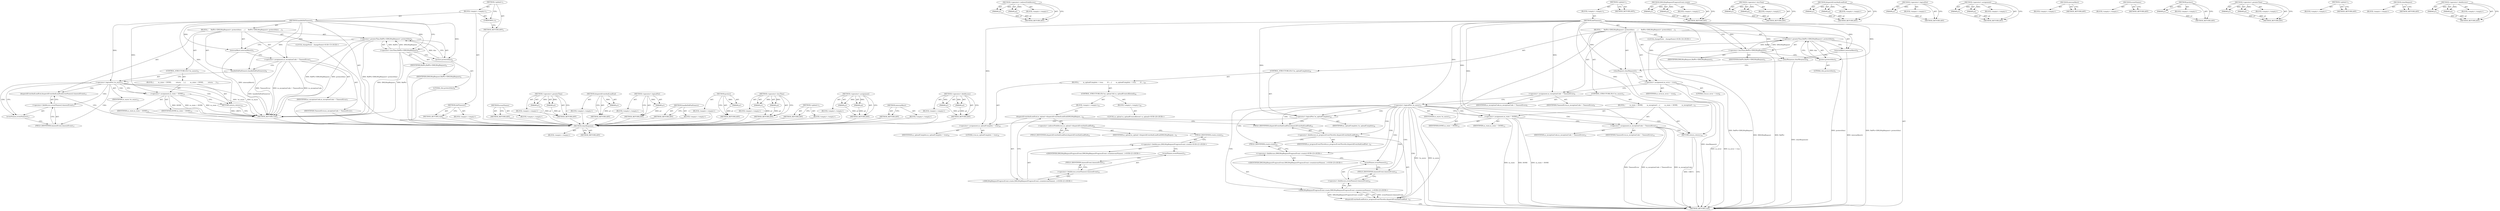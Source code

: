 digraph "&lt;operator&gt;.assignment" {
vulnerable_108 [label=<(METHOD,clearResponse)>];
vulnerable_109 [label=<(BLOCK,&lt;empty&gt;,&lt;empty&gt;)>];
vulnerable_110 [label=<(METHOD_RETURN,ANY)>];
vulnerable_128 [label=<(METHOD,&lt;operator&gt;.indirectFieldAccess)>];
vulnerable_129 [label=<(PARAM,p1)>];
vulnerable_130 [label=<(PARAM,p2)>];
vulnerable_131 [label=<(BLOCK,&lt;empty&gt;,&lt;empty&gt;)>];
vulnerable_132 [label=<(METHOD_RETURN,ANY)>];
vulnerable_6 [label=<(METHOD,&lt;global&gt;)<SUB>1</SUB>>];
vulnerable_7 [label=<(BLOCK,&lt;empty&gt;,&lt;empty&gt;)<SUB>1</SUB>>];
vulnerable_8 [label=<(METHOD,didTimeout)<SUB>1</SUB>>];
vulnerable_9 [label=<(BLOCK,{
     RefPtr&lt;XMLHttpRequest&gt; protect(this);
  ...,{
     RefPtr&lt;XMLHttpRequest&gt; protect(this);
  ...)<SUB>2</SUB>>];
vulnerable_10 [label=<(&lt;operator&gt;.greaterThan,RefPtr&lt;XMLHttpRequest&gt; protect(this))<SUB>3</SUB>>];
vulnerable_11 [label=<(&lt;operator&gt;.lessThan,RefPtr&lt;XMLHttpRequest)<SUB>3</SUB>>];
vulnerable_12 [label=<(IDENTIFIER,RefPtr,RefPtr&lt;XMLHttpRequest)<SUB>3</SUB>>];
vulnerable_13 [label=<(IDENTIFIER,XMLHttpRequest,RefPtr&lt;XMLHttpRequest)<SUB>3</SUB>>];
vulnerable_14 [label=<(protect,protect(this))<SUB>3</SUB>>];
vulnerable_15 [label=<(LITERAL,this,protect(this))<SUB>3</SUB>>];
vulnerable_16 [label=<(internalAbort,internalAbort())<SUB>4</SUB>>];
vulnerable_17 [label=<(clearResponse,clearResponse())<SUB>6</SUB>>];
vulnerable_18 [label=<(clearRequest,clearRequest())<SUB>7</SUB>>];
vulnerable_19 [label=<(&lt;operator&gt;.assignment,m_error = true)<SUB>8</SUB>>];
vulnerable_20 [label=<(IDENTIFIER,m_error,m_error = true)<SUB>8</SUB>>];
vulnerable_21 [label=<(LITERAL,true,m_error = true)<SUB>8</SUB>>];
vulnerable_22 [label=<(&lt;operator&gt;.assignment,m_exceptionCode = TimeoutError)<SUB>9</SUB>>];
vulnerable_23 [label=<(IDENTIFIER,m_exceptionCode,m_exceptionCode = TimeoutError)<SUB>9</SUB>>];
vulnerable_24 [label=<(IDENTIFIER,TimeoutError,m_exceptionCode = TimeoutError)<SUB>9</SUB>>];
vulnerable_25 [label=<(CONTROL_STRUCTURE,IF,if (!m_async))<SUB>11</SUB>>];
vulnerable_26 [label=<(&lt;operator&gt;.logicalNot,!m_async)<SUB>11</SUB>>];
vulnerable_27 [label=<(IDENTIFIER,m_async,!m_async)<SUB>11</SUB>>];
vulnerable_28 [label=<(BLOCK,{
         m_state = DONE;
        m_exceptionC...,{
         m_state = DONE;
        m_exceptionC...)<SUB>11</SUB>>];
vulnerable_29 [label=<(&lt;operator&gt;.assignment,m_state = DONE)<SUB>12</SUB>>];
vulnerable_30 [label=<(IDENTIFIER,m_state,m_state = DONE)<SUB>12</SUB>>];
vulnerable_31 [label=<(IDENTIFIER,DONE,m_state = DONE)<SUB>12</SUB>>];
vulnerable_32 [label=<(&lt;operator&gt;.assignment,m_exceptionCode = TimeoutError)<SUB>13</SUB>>];
vulnerable_33 [label=<(IDENTIFIER,m_exceptionCode,m_exceptionCode = TimeoutError)<SUB>13</SUB>>];
vulnerable_34 [label=<(IDENTIFIER,TimeoutError,m_exceptionCode = TimeoutError)<SUB>13</SUB>>];
vulnerable_35 [label=<(RETURN,return;,return;)<SUB>14</SUB>>];
vulnerable_36 [label="<(LOCAL,changeState : changeState)<SUB>16</SUB>>"];
vulnerable_37 [label=<(CONTROL_STRUCTURE,IF,if (!m_uploadComplete))<SUB>18</SUB>>];
vulnerable_38 [label=<(&lt;operator&gt;.logicalNot,!m_uploadComplete)<SUB>18</SUB>>];
vulnerable_39 [label=<(IDENTIFIER,m_uploadComplete,!m_uploadComplete)<SUB>18</SUB>>];
vulnerable_40 [label=<(BLOCK,{
        m_uploadComplete = true;
        if (...,{
        m_uploadComplete = true;
        if (...)<SUB>18</SUB>>];
vulnerable_41 [label=<(&lt;operator&gt;.assignment,m_uploadComplete = true)<SUB>19</SUB>>];
vulnerable_42 [label=<(IDENTIFIER,m_uploadComplete,m_uploadComplete = true)<SUB>19</SUB>>];
vulnerable_43 [label=<(LITERAL,true,m_uploadComplete = true)<SUB>19</SUB>>];
vulnerable_44 [label=<(CONTROL_STRUCTURE,IF,if (m_upload &amp;&amp; m_uploadEventsAllowed))<SUB>20</SUB>>];
vulnerable_45 [label=<(BLOCK,&lt;empty&gt;,&lt;empty&gt;)<SUB>20</SUB>>];
vulnerable_46 [label="<(LOCAL,m_upload m_uploadEventsAllowed: m_upload)<SUB>20</SUB>>"];
vulnerable_47 [label=<(BLOCK,&lt;empty&gt;,&lt;empty&gt;)<SUB>21</SUB>>];
vulnerable_48 [label=<(dispatchEventAndLoadEnd,m_upload-&gt;dispatchEventAndLoadEnd(XMLHttpReques...)<SUB>21</SUB>>];
vulnerable_49 [label=<(&lt;operator&gt;.indirectFieldAccess,m_upload-&gt;dispatchEventAndLoadEnd)<SUB>21</SUB>>];
vulnerable_50 [label=<(IDENTIFIER,m_upload,m_upload-&gt;dispatchEventAndLoadEnd(XMLHttpReques...)<SUB>21</SUB>>];
vulnerable_51 [label=<(FIELD_IDENTIFIER,dispatchEventAndLoadEnd,dispatchEventAndLoadEnd)<SUB>21</SUB>>];
vulnerable_52 [label="<(XMLHttpRequestProgressEvent.create,XMLHttpRequestProgressEvent::create(eventNames(...)<SUB>21</SUB>>"];
vulnerable_53 [label="<(&lt;operator&gt;.fieldAccess,XMLHttpRequestProgressEvent::create)<SUB>21</SUB>>"];
vulnerable_54 [label="<(IDENTIFIER,XMLHttpRequestProgressEvent,XMLHttpRequestProgressEvent::create(eventNames(...)<SUB>21</SUB>>"];
vulnerable_55 [label=<(FIELD_IDENTIFIER,create,create)<SUB>21</SUB>>];
vulnerable_56 [label=<(&lt;operator&gt;.fieldAccess,eventNames().timeoutEvent)<SUB>21</SUB>>];
vulnerable_57 [label=<(eventNames,eventNames())<SUB>21</SUB>>];
vulnerable_58 [label=<(FIELD_IDENTIFIER,timeoutEvent,timeoutEvent)<SUB>21</SUB>>];
vulnerable_59 [label=<(dispatchEventAndLoadEnd,m_progressEventThrottle.dispatchEventAndLoadEnd...)<SUB>23</SUB>>];
vulnerable_60 [label=<(&lt;operator&gt;.fieldAccess,m_progressEventThrottle.dispatchEventAndLoadEnd)<SUB>23</SUB>>];
vulnerable_61 [label=<(IDENTIFIER,m_progressEventThrottle,m_progressEventThrottle.dispatchEventAndLoadEnd...)<SUB>23</SUB>>];
vulnerable_62 [label=<(FIELD_IDENTIFIER,dispatchEventAndLoadEnd,dispatchEventAndLoadEnd)<SUB>23</SUB>>];
vulnerable_63 [label="<(XMLHttpRequestProgressEvent.create,XMLHttpRequestProgressEvent::create(eventNames(...)<SUB>23</SUB>>"];
vulnerable_64 [label="<(&lt;operator&gt;.fieldAccess,XMLHttpRequestProgressEvent::create)<SUB>23</SUB>>"];
vulnerable_65 [label="<(IDENTIFIER,XMLHttpRequestProgressEvent,XMLHttpRequestProgressEvent::create(eventNames(...)<SUB>23</SUB>>"];
vulnerable_66 [label=<(FIELD_IDENTIFIER,create,create)<SUB>23</SUB>>];
vulnerable_67 [label=<(&lt;operator&gt;.fieldAccess,eventNames().timeoutEvent)<SUB>23</SUB>>];
vulnerable_68 [label=<(eventNames,eventNames())<SUB>23</SUB>>];
vulnerable_69 [label=<(FIELD_IDENTIFIER,timeoutEvent,timeoutEvent)<SUB>23</SUB>>];
vulnerable_70 [label=<(METHOD_RETURN,void)<SUB>1</SUB>>];
vulnerable_72 [label=<(METHOD_RETURN,ANY)<SUB>1</SUB>>];
vulnerable_133 [label=<(METHOD,XMLHttpRequestProgressEvent.create)>];
vulnerable_134 [label=<(PARAM,p1)>];
vulnerable_135 [label=<(PARAM,p2)>];
vulnerable_136 [label=<(BLOCK,&lt;empty&gt;,&lt;empty&gt;)>];
vulnerable_137 [label=<(METHOD_RETURN,ANY)>];
vulnerable_96 [label=<(METHOD,&lt;operator&gt;.lessThan)>];
vulnerable_97 [label=<(PARAM,p1)>];
vulnerable_98 [label=<(PARAM,p2)>];
vulnerable_99 [label=<(BLOCK,&lt;empty&gt;,&lt;empty&gt;)>];
vulnerable_100 [label=<(METHOD_RETURN,ANY)>];
vulnerable_123 [label=<(METHOD,dispatchEventAndLoadEnd)>];
vulnerable_124 [label=<(PARAM,p1)>];
vulnerable_125 [label=<(PARAM,p2)>];
vulnerable_126 [label=<(BLOCK,&lt;empty&gt;,&lt;empty&gt;)>];
vulnerable_127 [label=<(METHOD_RETURN,ANY)>];
vulnerable_119 [label=<(METHOD,&lt;operator&gt;.logicalNot)>];
vulnerable_120 [label=<(PARAM,p1)>];
vulnerable_121 [label=<(BLOCK,&lt;empty&gt;,&lt;empty&gt;)>];
vulnerable_122 [label=<(METHOD_RETURN,ANY)>];
vulnerable_114 [label=<(METHOD,&lt;operator&gt;.assignment)>];
vulnerable_115 [label=<(PARAM,p1)>];
vulnerable_116 [label=<(PARAM,p2)>];
vulnerable_117 [label=<(BLOCK,&lt;empty&gt;,&lt;empty&gt;)>];
vulnerable_118 [label=<(METHOD_RETURN,ANY)>];
vulnerable_105 [label=<(METHOD,internalAbort)>];
vulnerable_106 [label=<(BLOCK,&lt;empty&gt;,&lt;empty&gt;)>];
vulnerable_107 [label=<(METHOD_RETURN,ANY)>];
vulnerable_143 [label=<(METHOD,eventNames)>];
vulnerable_144 [label=<(BLOCK,&lt;empty&gt;,&lt;empty&gt;)>];
vulnerable_145 [label=<(METHOD_RETURN,ANY)>];
vulnerable_101 [label=<(METHOD,protect)>];
vulnerable_102 [label=<(PARAM,p1)>];
vulnerable_103 [label=<(BLOCK,&lt;empty&gt;,&lt;empty&gt;)>];
vulnerable_104 [label=<(METHOD_RETURN,ANY)>];
vulnerable_91 [label=<(METHOD,&lt;operator&gt;.greaterThan)>];
vulnerable_92 [label=<(PARAM,p1)>];
vulnerable_93 [label=<(PARAM,p2)>];
vulnerable_94 [label=<(BLOCK,&lt;empty&gt;,&lt;empty&gt;)>];
vulnerable_95 [label=<(METHOD_RETURN,ANY)>];
vulnerable_85 [label=<(METHOD,&lt;global&gt;)<SUB>1</SUB>>];
vulnerable_86 [label=<(BLOCK,&lt;empty&gt;,&lt;empty&gt;)>];
vulnerable_87 [label=<(METHOD_RETURN,ANY)>];
vulnerable_111 [label=<(METHOD,clearRequest)>];
vulnerable_112 [label=<(BLOCK,&lt;empty&gt;,&lt;empty&gt;)>];
vulnerable_113 [label=<(METHOD_RETURN,ANY)>];
vulnerable_138 [label=<(METHOD,&lt;operator&gt;.fieldAccess)>];
vulnerable_139 [label=<(PARAM,p1)>];
vulnerable_140 [label=<(PARAM,p2)>];
vulnerable_141 [label=<(BLOCK,&lt;empty&gt;,&lt;empty&gt;)>];
vulnerable_142 [label=<(METHOD_RETURN,ANY)>];
fixed_70 [label=<(METHOD,internalAbort)>];
fixed_71 [label=<(BLOCK,&lt;empty&gt;,&lt;empty&gt;)>];
fixed_72 [label=<(METHOD_RETURN,ANY)>];
fixed_89 [label=<(METHOD,&lt;operator&gt;.fieldAccess)>];
fixed_90 [label=<(PARAM,p1)>];
fixed_91 [label=<(PARAM,p2)>];
fixed_92 [label=<(BLOCK,&lt;empty&gt;,&lt;empty&gt;)>];
fixed_93 [label=<(METHOD_RETURN,ANY)>];
fixed_6 [label=<(METHOD,&lt;global&gt;)<SUB>1</SUB>>];
fixed_7 [label=<(BLOCK,&lt;empty&gt;,&lt;empty&gt;)<SUB>1</SUB>>];
fixed_8 [label=<(METHOD,didTimeout)<SUB>1</SUB>>];
fixed_9 [label=<(BLOCK,&lt;empty&gt;,&lt;empty&gt;)>];
fixed_10 [label=<(METHOD_RETURN,void)<SUB>1</SUB>>];
fixed_12 [label=<(UNKNOWN,),))<SUB>1</SUB>>];
fixed_13 [label=<(METHOD,handleDidTimeout)<SUB>2</SUB>>];
fixed_14 [label=<(BLOCK,{
     RefPtr&lt;XMLHttpRequest&gt; protect(this);
  ...,{
     RefPtr&lt;XMLHttpRequest&gt; protect(this);
  ...)<SUB>3</SUB>>];
fixed_15 [label=<(&lt;operator&gt;.greaterThan,RefPtr&lt;XMLHttpRequest&gt; protect(this))<SUB>4</SUB>>];
fixed_16 [label=<(&lt;operator&gt;.lessThan,RefPtr&lt;XMLHttpRequest)<SUB>4</SUB>>];
fixed_17 [label=<(IDENTIFIER,RefPtr,RefPtr&lt;XMLHttpRequest)<SUB>4</SUB>>];
fixed_18 [label=<(IDENTIFIER,XMLHttpRequest,RefPtr&lt;XMLHttpRequest)<SUB>4</SUB>>];
fixed_19 [label=<(protect,protect(this))<SUB>4</SUB>>];
fixed_20 [label=<(LITERAL,this,protect(this))<SUB>4</SUB>>];
fixed_21 [label=<(internalAbort,internalAbort())<SUB>5</SUB>>];
fixed_22 [label=<(&lt;operator&gt;.assignment,m_exceptionCode = TimeoutError)<SUB>7</SUB>>];
fixed_23 [label=<(IDENTIFIER,m_exceptionCode,m_exceptionCode = TimeoutError)<SUB>7</SUB>>];
fixed_24 [label=<(IDENTIFIER,TimeoutError,m_exceptionCode = TimeoutError)<SUB>7</SUB>>];
fixed_25 [label=<(handleDidFailGeneric,handleDidFailGeneric())<SUB>9</SUB>>];
fixed_26 [label=<(CONTROL_STRUCTURE,IF,if (!m_async))<SUB>11</SUB>>];
fixed_27 [label=<(&lt;operator&gt;.logicalNot,!m_async)<SUB>11</SUB>>];
fixed_28 [label=<(IDENTIFIER,m_async,!m_async)<SUB>11</SUB>>];
fixed_29 [label=<(BLOCK,{
         m_state = DONE;
         return;
     },{
         m_state = DONE;
         return;
     })<SUB>11</SUB>>];
fixed_30 [label=<(&lt;operator&gt;.assignment,m_state = DONE)<SUB>12</SUB>>];
fixed_31 [label=<(IDENTIFIER,m_state,m_state = DONE)<SUB>12</SUB>>];
fixed_32 [label=<(IDENTIFIER,DONE,m_state = DONE)<SUB>12</SUB>>];
fixed_33 [label=<(RETURN,return;,return;)<SUB>13</SUB>>];
fixed_34 [label="<(LOCAL,changeState : changeState)<SUB>15</SUB>>"];
fixed_35 [label=<(dispatchEventAndLoadEnd,dispatchEventAndLoadEnd(eventNames().timeoutEvent))<SUB>17</SUB>>];
fixed_36 [label=<(&lt;operator&gt;.fieldAccess,eventNames().timeoutEvent)<SUB>17</SUB>>];
fixed_37 [label=<(eventNames,eventNames())<SUB>17</SUB>>];
fixed_38 [label=<(FIELD_IDENTIFIER,timeoutEvent,timeoutEvent)<SUB>17</SUB>>];
fixed_39 [label=<(METHOD_RETURN,void)<SUB>2</SUB>>];
fixed_41 [label=<(METHOD_RETURN,ANY)<SUB>1</SUB>>];
fixed_94 [label=<(METHOD,eventNames)>];
fixed_95 [label=<(BLOCK,&lt;empty&gt;,&lt;empty&gt;)>];
fixed_96 [label=<(METHOD_RETURN,ANY)>];
fixed_56 [label=<(METHOD,&lt;operator&gt;.greaterThan)>];
fixed_57 [label=<(PARAM,p1)>];
fixed_58 [label=<(PARAM,p2)>];
fixed_59 [label=<(BLOCK,&lt;empty&gt;,&lt;empty&gt;)>];
fixed_60 [label=<(METHOD_RETURN,ANY)>];
fixed_85 [label=<(METHOD,dispatchEventAndLoadEnd)>];
fixed_86 [label=<(PARAM,p1)>];
fixed_87 [label=<(BLOCK,&lt;empty&gt;,&lt;empty&gt;)>];
fixed_88 [label=<(METHOD_RETURN,ANY)>];
fixed_81 [label=<(METHOD,&lt;operator&gt;.logicalNot)>];
fixed_82 [label=<(PARAM,p1)>];
fixed_83 [label=<(BLOCK,&lt;empty&gt;,&lt;empty&gt;)>];
fixed_84 [label=<(METHOD_RETURN,ANY)>];
fixed_78 [label=<(METHOD,handleDidFailGeneric)>];
fixed_79 [label=<(BLOCK,&lt;empty&gt;,&lt;empty&gt;)>];
fixed_80 [label=<(METHOD_RETURN,ANY)>];
fixed_66 [label=<(METHOD,protect)>];
fixed_67 [label=<(PARAM,p1)>];
fixed_68 [label=<(BLOCK,&lt;empty&gt;,&lt;empty&gt;)>];
fixed_69 [label=<(METHOD_RETURN,ANY)>];
fixed_61 [label=<(METHOD,&lt;operator&gt;.lessThan)>];
fixed_62 [label=<(PARAM,p1)>];
fixed_63 [label=<(PARAM,p2)>];
fixed_64 [label=<(BLOCK,&lt;empty&gt;,&lt;empty&gt;)>];
fixed_65 [label=<(METHOD_RETURN,ANY)>];
fixed_50 [label=<(METHOD,&lt;global&gt;)<SUB>1</SUB>>];
fixed_51 [label=<(BLOCK,&lt;empty&gt;,&lt;empty&gt;)>];
fixed_52 [label=<(METHOD_RETURN,ANY)>];
fixed_73 [label=<(METHOD,&lt;operator&gt;.assignment)>];
fixed_74 [label=<(PARAM,p1)>];
fixed_75 [label=<(PARAM,p2)>];
fixed_76 [label=<(BLOCK,&lt;empty&gt;,&lt;empty&gt;)>];
fixed_77 [label=<(METHOD_RETURN,ANY)>];
vulnerable_108 -> vulnerable_109  [key=0, label="AST: "];
vulnerable_108 -> vulnerable_110  [key=0, label="AST: "];
vulnerable_108 -> vulnerable_110  [key=1, label="CFG: "];
vulnerable_128 -> vulnerable_129  [key=0, label="AST: "];
vulnerable_128 -> vulnerable_129  [key=1, label="DDG: "];
vulnerable_128 -> vulnerable_131  [key=0, label="AST: "];
vulnerable_128 -> vulnerable_130  [key=0, label="AST: "];
vulnerable_128 -> vulnerable_130  [key=1, label="DDG: "];
vulnerable_128 -> vulnerable_132  [key=0, label="AST: "];
vulnerable_128 -> vulnerable_132  [key=1, label="CFG: "];
vulnerable_129 -> vulnerable_132  [key=0, label="DDG: p1"];
vulnerable_130 -> vulnerable_132  [key=0, label="DDG: p2"];
vulnerable_6 -> vulnerable_7  [key=0, label="AST: "];
vulnerable_6 -> vulnerable_72  [key=0, label="AST: "];
vulnerable_6 -> vulnerable_72  [key=1, label="CFG: "];
vulnerable_7 -> vulnerable_8  [key=0, label="AST: "];
vulnerable_8 -> vulnerable_9  [key=0, label="AST: "];
vulnerable_8 -> vulnerable_70  [key=0, label="AST: "];
vulnerable_8 -> vulnerable_11  [key=0, label="CFG: "];
vulnerable_8 -> vulnerable_11  [key=1, label="DDG: "];
vulnerable_8 -> vulnerable_16  [key=0, label="DDG: "];
vulnerable_8 -> vulnerable_17  [key=0, label="DDG: "];
vulnerable_8 -> vulnerable_18  [key=0, label="DDG: "];
vulnerable_8 -> vulnerable_19  [key=0, label="DDG: "];
vulnerable_8 -> vulnerable_22  [key=0, label="DDG: "];
vulnerable_8 -> vulnerable_14  [key=0, label="DDG: "];
vulnerable_8 -> vulnerable_26  [key=0, label="DDG: "];
vulnerable_8 -> vulnerable_29  [key=0, label="DDG: "];
vulnerable_8 -> vulnerable_32  [key=0, label="DDG: "];
vulnerable_8 -> vulnerable_35  [key=0, label="DDG: "];
vulnerable_8 -> vulnerable_38  [key=0, label="DDG: "];
vulnerable_8 -> vulnerable_41  [key=0, label="DDG: "];
vulnerable_9 -> vulnerable_10  [key=0, label="AST: "];
vulnerable_9 -> vulnerable_16  [key=0, label="AST: "];
vulnerable_9 -> vulnerable_17  [key=0, label="AST: "];
vulnerable_9 -> vulnerable_18  [key=0, label="AST: "];
vulnerable_9 -> vulnerable_19  [key=0, label="AST: "];
vulnerable_9 -> vulnerable_22  [key=0, label="AST: "];
vulnerable_9 -> vulnerable_25  [key=0, label="AST: "];
vulnerable_9 -> vulnerable_36  [key=0, label="AST: "];
vulnerable_9 -> vulnerable_37  [key=0, label="AST: "];
vulnerable_9 -> vulnerable_59  [key=0, label="AST: "];
vulnerable_10 -> vulnerable_11  [key=0, label="AST: "];
vulnerable_10 -> vulnerable_14  [key=0, label="AST: "];
vulnerable_10 -> vulnerable_16  [key=0, label="CFG: "];
vulnerable_10 -> vulnerable_70  [key=0, label="DDG: RefPtr&lt;XMLHttpRequest"];
vulnerable_10 -> vulnerable_70  [key=1, label="DDG: protect(this)"];
vulnerable_10 -> vulnerable_70  [key=2, label="DDG: RefPtr&lt;XMLHttpRequest&gt; protect(this)"];
vulnerable_11 -> vulnerable_12  [key=0, label="AST: "];
vulnerable_11 -> vulnerable_13  [key=0, label="AST: "];
vulnerable_11 -> vulnerable_14  [key=0, label="CFG: "];
vulnerable_11 -> vulnerable_70  [key=0, label="DDG: RefPtr"];
vulnerable_11 -> vulnerable_70  [key=1, label="DDG: XMLHttpRequest"];
vulnerable_11 -> vulnerable_10  [key=0, label="DDG: RefPtr"];
vulnerable_11 -> vulnerable_10  [key=1, label="DDG: XMLHttpRequest"];
vulnerable_14 -> vulnerable_15  [key=0, label="AST: "];
vulnerable_14 -> vulnerable_10  [key=0, label="CFG: "];
vulnerable_14 -> vulnerable_10  [key=1, label="DDG: this"];
vulnerable_16 -> vulnerable_17  [key=0, label="CFG: "];
vulnerable_16 -> vulnerable_70  [key=0, label="DDG: internalAbort()"];
vulnerable_17 -> vulnerable_18  [key=0, label="CFG: "];
vulnerable_17 -> vulnerable_70  [key=0, label="DDG: clearResponse()"];
vulnerable_18 -> vulnerable_19  [key=0, label="CFG: "];
vulnerable_18 -> vulnerable_70  [key=0, label="DDG: clearRequest()"];
vulnerable_19 -> vulnerable_20  [key=0, label="AST: "];
vulnerable_19 -> vulnerable_21  [key=0, label="AST: "];
vulnerable_19 -> vulnerable_22  [key=0, label="CFG: "];
vulnerable_19 -> vulnerable_70  [key=0, label="DDG: m_error = true"];
vulnerable_19 -> vulnerable_70  [key=1, label="DDG: m_error"];
vulnerable_22 -> vulnerable_23  [key=0, label="AST: "];
vulnerable_22 -> vulnerable_24  [key=0, label="AST: "];
vulnerable_22 -> vulnerable_26  [key=0, label="CFG: "];
vulnerable_25 -> vulnerable_26  [key=0, label="AST: "];
vulnerable_25 -> vulnerable_28  [key=0, label="AST: "];
vulnerable_26 -> vulnerable_27  [key=0, label="AST: "];
vulnerable_26 -> vulnerable_29  [key=0, label="CFG: "];
vulnerable_26 -> vulnerable_29  [key=1, label="CDG: "];
vulnerable_26 -> vulnerable_38  [key=0, label="CFG: "];
vulnerable_26 -> vulnerable_38  [key=1, label="CDG: "];
vulnerable_26 -> vulnerable_70  [key=0, label="DDG: !m_async"];
vulnerable_26 -> vulnerable_70  [key=1, label="DDG: m_async"];
vulnerable_26 -> vulnerable_32  [key=0, label="CDG: "];
vulnerable_26 -> vulnerable_68  [key=0, label="CDG: "];
vulnerable_26 -> vulnerable_60  [key=0, label="CDG: "];
vulnerable_26 -> vulnerable_64  [key=0, label="CDG: "];
vulnerable_26 -> vulnerable_59  [key=0, label="CDG: "];
vulnerable_26 -> vulnerable_66  [key=0, label="CDG: "];
vulnerable_26 -> vulnerable_35  [key=0, label="CDG: "];
vulnerable_26 -> vulnerable_69  [key=0, label="CDG: "];
vulnerable_26 -> vulnerable_67  [key=0, label="CDG: "];
vulnerable_26 -> vulnerable_62  [key=0, label="CDG: "];
vulnerable_26 -> vulnerable_63  [key=0, label="CDG: "];
vulnerable_28 -> vulnerable_29  [key=0, label="AST: "];
vulnerable_28 -> vulnerable_32  [key=0, label="AST: "];
vulnerable_28 -> vulnerable_35  [key=0, label="AST: "];
vulnerable_29 -> vulnerable_30  [key=0, label="AST: "];
vulnerable_29 -> vulnerable_31  [key=0, label="AST: "];
vulnerable_29 -> vulnerable_32  [key=0, label="CFG: "];
vulnerable_29 -> vulnerable_70  [key=0, label="DDG: DONE"];
vulnerable_29 -> vulnerable_70  [key=1, label="DDG: m_state = DONE"];
vulnerable_29 -> vulnerable_70  [key=2, label="DDG: m_state"];
vulnerable_32 -> vulnerable_33  [key=0, label="AST: "];
vulnerable_32 -> vulnerable_34  [key=0, label="AST: "];
vulnerable_32 -> vulnerable_35  [key=0, label="CFG: "];
vulnerable_32 -> vulnerable_70  [key=0, label="DDG: m_exceptionCode"];
vulnerable_32 -> vulnerable_70  [key=1, label="DDG: TimeoutError"];
vulnerable_32 -> vulnerable_70  [key=2, label="DDG: m_exceptionCode = TimeoutError"];
vulnerable_35 -> vulnerable_70  [key=0, label="CFG: "];
vulnerable_35 -> vulnerable_70  [key=1, label="DDG: &lt;RET&gt;"];
vulnerable_37 -> vulnerable_38  [key=0, label="AST: "];
vulnerable_37 -> vulnerable_40  [key=0, label="AST: "];
vulnerable_38 -> vulnerable_39  [key=0, label="AST: "];
vulnerable_38 -> vulnerable_41  [key=0, label="CFG: "];
vulnerable_38 -> vulnerable_62  [key=0, label="CFG: "];
vulnerable_40 -> vulnerable_41  [key=0, label="AST: "];
vulnerable_40 -> vulnerable_44  [key=0, label="AST: "];
vulnerable_41 -> vulnerable_42  [key=0, label="AST: "];
vulnerable_41 -> vulnerable_43  [key=0, label="AST: "];
vulnerable_44 -> vulnerable_45  [key=0, label="AST: "];
vulnerable_44 -> vulnerable_47  [key=0, label="AST: "];
vulnerable_45 -> vulnerable_46  [key=0, label="AST: "];
vulnerable_47 -> vulnerable_48  [key=0, label="AST: "];
vulnerable_48 -> vulnerable_49  [key=0, label="AST: "];
vulnerable_48 -> vulnerable_52  [key=0, label="AST: "];
vulnerable_48 -> vulnerable_62  [key=0, label="CFG: "];
vulnerable_49 -> vulnerable_50  [key=0, label="AST: "];
vulnerable_49 -> vulnerable_51  [key=0, label="AST: "];
vulnerable_49 -> vulnerable_55  [key=0, label="CFG: "];
vulnerable_51 -> vulnerable_49  [key=0, label="CFG: "];
vulnerable_52 -> vulnerable_53  [key=0, label="AST: "];
vulnerable_52 -> vulnerable_56  [key=0, label="AST: "];
vulnerable_52 -> vulnerable_48  [key=0, label="CFG: "];
vulnerable_53 -> vulnerable_54  [key=0, label="AST: "];
vulnerable_53 -> vulnerable_55  [key=0, label="AST: "];
vulnerable_53 -> vulnerable_57  [key=0, label="CFG: "];
vulnerable_55 -> vulnerable_53  [key=0, label="CFG: "];
vulnerable_56 -> vulnerable_57  [key=0, label="AST: "];
vulnerable_56 -> vulnerable_58  [key=0, label="AST: "];
vulnerable_56 -> vulnerable_52  [key=0, label="CFG: "];
vulnerable_57 -> vulnerable_58  [key=0, label="CFG: "];
vulnerable_58 -> vulnerable_56  [key=0, label="CFG: "];
vulnerable_59 -> vulnerable_60  [key=0, label="AST: "];
vulnerable_59 -> vulnerable_63  [key=0, label="AST: "];
vulnerable_59 -> vulnerable_70  [key=0, label="CFG: "];
vulnerable_60 -> vulnerable_61  [key=0, label="AST: "];
vulnerable_60 -> vulnerable_62  [key=0, label="AST: "];
vulnerable_60 -> vulnerable_66  [key=0, label="CFG: "];
vulnerable_62 -> vulnerable_60  [key=0, label="CFG: "];
vulnerable_63 -> vulnerable_64  [key=0, label="AST: "];
vulnerable_63 -> vulnerable_67  [key=0, label="AST: "];
vulnerable_63 -> vulnerable_59  [key=0, label="CFG: "];
vulnerable_63 -> vulnerable_59  [key=1, label="DDG: XMLHttpRequestProgressEvent::create"];
vulnerable_63 -> vulnerable_59  [key=2, label="DDG: eventNames().timeoutEvent"];
vulnerable_64 -> vulnerable_65  [key=0, label="AST: "];
vulnerable_64 -> vulnerable_66  [key=0, label="AST: "];
vulnerable_64 -> vulnerable_68  [key=0, label="CFG: "];
vulnerable_66 -> vulnerable_64  [key=0, label="CFG: "];
vulnerable_67 -> vulnerable_68  [key=0, label="AST: "];
vulnerable_67 -> vulnerable_69  [key=0, label="AST: "];
vulnerable_67 -> vulnerable_63  [key=0, label="CFG: "];
vulnerable_68 -> vulnerable_69  [key=0, label="CFG: "];
vulnerable_69 -> vulnerable_67  [key=0, label="CFG: "];
vulnerable_133 -> vulnerable_134  [key=0, label="AST: "];
vulnerable_133 -> vulnerable_134  [key=1, label="DDG: "];
vulnerable_133 -> vulnerable_136  [key=0, label="AST: "];
vulnerable_133 -> vulnerable_135  [key=0, label="AST: "];
vulnerable_133 -> vulnerable_135  [key=1, label="DDG: "];
vulnerable_133 -> vulnerable_137  [key=0, label="AST: "];
vulnerable_133 -> vulnerable_137  [key=1, label="CFG: "];
vulnerable_134 -> vulnerable_137  [key=0, label="DDG: p1"];
vulnerable_135 -> vulnerable_137  [key=0, label="DDG: p2"];
vulnerable_96 -> vulnerable_97  [key=0, label="AST: "];
vulnerable_96 -> vulnerable_97  [key=1, label="DDG: "];
vulnerable_96 -> vulnerable_99  [key=0, label="AST: "];
vulnerable_96 -> vulnerable_98  [key=0, label="AST: "];
vulnerable_96 -> vulnerable_98  [key=1, label="DDG: "];
vulnerable_96 -> vulnerable_100  [key=0, label="AST: "];
vulnerable_96 -> vulnerable_100  [key=1, label="CFG: "];
vulnerable_97 -> vulnerable_100  [key=0, label="DDG: p1"];
vulnerable_98 -> vulnerable_100  [key=0, label="DDG: p2"];
vulnerable_123 -> vulnerable_124  [key=0, label="AST: "];
vulnerable_123 -> vulnerable_124  [key=1, label="DDG: "];
vulnerable_123 -> vulnerable_126  [key=0, label="AST: "];
vulnerable_123 -> vulnerable_125  [key=0, label="AST: "];
vulnerable_123 -> vulnerable_125  [key=1, label="DDG: "];
vulnerable_123 -> vulnerable_127  [key=0, label="AST: "];
vulnerable_123 -> vulnerable_127  [key=1, label="CFG: "];
vulnerable_124 -> vulnerable_127  [key=0, label="DDG: p1"];
vulnerable_125 -> vulnerable_127  [key=0, label="DDG: p2"];
vulnerable_119 -> vulnerable_120  [key=0, label="AST: "];
vulnerable_119 -> vulnerable_120  [key=1, label="DDG: "];
vulnerable_119 -> vulnerable_121  [key=0, label="AST: "];
vulnerable_119 -> vulnerable_122  [key=0, label="AST: "];
vulnerable_119 -> vulnerable_122  [key=1, label="CFG: "];
vulnerable_120 -> vulnerable_122  [key=0, label="DDG: p1"];
vulnerable_114 -> vulnerable_115  [key=0, label="AST: "];
vulnerable_114 -> vulnerable_115  [key=1, label="DDG: "];
vulnerable_114 -> vulnerable_117  [key=0, label="AST: "];
vulnerable_114 -> vulnerable_116  [key=0, label="AST: "];
vulnerable_114 -> vulnerable_116  [key=1, label="DDG: "];
vulnerable_114 -> vulnerable_118  [key=0, label="AST: "];
vulnerable_114 -> vulnerable_118  [key=1, label="CFG: "];
vulnerable_115 -> vulnerable_118  [key=0, label="DDG: p1"];
vulnerable_116 -> vulnerable_118  [key=0, label="DDG: p2"];
vulnerable_105 -> vulnerable_106  [key=0, label="AST: "];
vulnerable_105 -> vulnerable_107  [key=0, label="AST: "];
vulnerable_105 -> vulnerable_107  [key=1, label="CFG: "];
vulnerable_143 -> vulnerable_144  [key=0, label="AST: "];
vulnerable_143 -> vulnerable_145  [key=0, label="AST: "];
vulnerable_143 -> vulnerable_145  [key=1, label="CFG: "];
vulnerable_101 -> vulnerable_102  [key=0, label="AST: "];
vulnerable_101 -> vulnerable_102  [key=1, label="DDG: "];
vulnerable_101 -> vulnerable_103  [key=0, label="AST: "];
vulnerable_101 -> vulnerable_104  [key=0, label="AST: "];
vulnerable_101 -> vulnerable_104  [key=1, label="CFG: "];
vulnerable_102 -> vulnerable_104  [key=0, label="DDG: p1"];
vulnerable_91 -> vulnerable_92  [key=0, label="AST: "];
vulnerable_91 -> vulnerable_92  [key=1, label="DDG: "];
vulnerable_91 -> vulnerable_94  [key=0, label="AST: "];
vulnerable_91 -> vulnerable_93  [key=0, label="AST: "];
vulnerable_91 -> vulnerable_93  [key=1, label="DDG: "];
vulnerable_91 -> vulnerable_95  [key=0, label="AST: "];
vulnerable_91 -> vulnerable_95  [key=1, label="CFG: "];
vulnerable_92 -> vulnerable_95  [key=0, label="DDG: p1"];
vulnerable_93 -> vulnerable_95  [key=0, label="DDG: p2"];
vulnerable_85 -> vulnerable_86  [key=0, label="AST: "];
vulnerable_85 -> vulnerable_87  [key=0, label="AST: "];
vulnerable_85 -> vulnerable_87  [key=1, label="CFG: "];
vulnerable_111 -> vulnerable_112  [key=0, label="AST: "];
vulnerable_111 -> vulnerable_113  [key=0, label="AST: "];
vulnerable_111 -> vulnerable_113  [key=1, label="CFG: "];
vulnerable_138 -> vulnerable_139  [key=0, label="AST: "];
vulnerable_138 -> vulnerable_139  [key=1, label="DDG: "];
vulnerable_138 -> vulnerable_141  [key=0, label="AST: "];
vulnerable_138 -> vulnerable_140  [key=0, label="AST: "];
vulnerable_138 -> vulnerable_140  [key=1, label="DDG: "];
vulnerable_138 -> vulnerable_142  [key=0, label="AST: "];
vulnerable_138 -> vulnerable_142  [key=1, label="CFG: "];
vulnerable_139 -> vulnerable_142  [key=0, label="DDG: p1"];
vulnerable_140 -> vulnerable_142  [key=0, label="DDG: p2"];
fixed_70 -> fixed_71  [key=0, label="AST: "];
fixed_70 -> fixed_72  [key=0, label="AST: "];
fixed_70 -> fixed_72  [key=1, label="CFG: "];
fixed_71 -> vulnerable_108  [key=0];
fixed_72 -> vulnerable_108  [key=0];
fixed_89 -> fixed_90  [key=0, label="AST: "];
fixed_89 -> fixed_90  [key=1, label="DDG: "];
fixed_89 -> fixed_92  [key=0, label="AST: "];
fixed_89 -> fixed_91  [key=0, label="AST: "];
fixed_89 -> fixed_91  [key=1, label="DDG: "];
fixed_89 -> fixed_93  [key=0, label="AST: "];
fixed_89 -> fixed_93  [key=1, label="CFG: "];
fixed_90 -> fixed_93  [key=0, label="DDG: p1"];
fixed_91 -> fixed_93  [key=0, label="DDG: p2"];
fixed_92 -> vulnerable_108  [key=0];
fixed_93 -> vulnerable_108  [key=0];
fixed_6 -> fixed_7  [key=0, label="AST: "];
fixed_6 -> fixed_41  [key=0, label="AST: "];
fixed_6 -> fixed_12  [key=0, label="CFG: "];
fixed_7 -> fixed_8  [key=0, label="AST: "];
fixed_7 -> fixed_12  [key=0, label="AST: "];
fixed_7 -> fixed_13  [key=0, label="AST: "];
fixed_8 -> fixed_9  [key=0, label="AST: "];
fixed_8 -> fixed_10  [key=0, label="AST: "];
fixed_8 -> fixed_10  [key=1, label="CFG: "];
fixed_9 -> vulnerable_108  [key=0];
fixed_10 -> vulnerable_108  [key=0];
fixed_12 -> fixed_41  [key=0, label="CFG: "];
fixed_13 -> fixed_14  [key=0, label="AST: "];
fixed_13 -> fixed_39  [key=0, label="AST: "];
fixed_13 -> fixed_16  [key=0, label="CFG: "];
fixed_13 -> fixed_16  [key=1, label="DDG: "];
fixed_13 -> fixed_21  [key=0, label="DDG: "];
fixed_13 -> fixed_22  [key=0, label="DDG: "];
fixed_13 -> fixed_25  [key=0, label="DDG: "];
fixed_13 -> fixed_19  [key=0, label="DDG: "];
fixed_13 -> fixed_27  [key=0, label="DDG: "];
fixed_13 -> fixed_30  [key=0, label="DDG: "];
fixed_13 -> fixed_33  [key=0, label="DDG: "];
fixed_14 -> fixed_15  [key=0, label="AST: "];
fixed_14 -> fixed_21  [key=0, label="AST: "];
fixed_14 -> fixed_22  [key=0, label="AST: "];
fixed_14 -> fixed_25  [key=0, label="AST: "];
fixed_14 -> fixed_26  [key=0, label="AST: "];
fixed_14 -> fixed_34  [key=0, label="AST: "];
fixed_14 -> fixed_35  [key=0, label="AST: "];
fixed_15 -> fixed_16  [key=0, label="AST: "];
fixed_15 -> fixed_19  [key=0, label="AST: "];
fixed_15 -> fixed_21  [key=0, label="CFG: "];
fixed_15 -> fixed_39  [key=0, label="DDG: RefPtr&lt;XMLHttpRequest"];
fixed_15 -> fixed_39  [key=1, label="DDG: protect(this)"];
fixed_15 -> fixed_39  [key=2, label="DDG: RefPtr&lt;XMLHttpRequest&gt; protect(this)"];
fixed_16 -> fixed_17  [key=0, label="AST: "];
fixed_16 -> fixed_18  [key=0, label="AST: "];
fixed_16 -> fixed_19  [key=0, label="CFG: "];
fixed_16 -> fixed_39  [key=0, label="DDG: RefPtr"];
fixed_16 -> fixed_39  [key=1, label="DDG: XMLHttpRequest"];
fixed_16 -> fixed_15  [key=0, label="DDG: RefPtr"];
fixed_16 -> fixed_15  [key=1, label="DDG: XMLHttpRequest"];
fixed_17 -> vulnerable_108  [key=0];
fixed_18 -> vulnerable_108  [key=0];
fixed_19 -> fixed_20  [key=0, label="AST: "];
fixed_19 -> fixed_15  [key=0, label="CFG: "];
fixed_19 -> fixed_15  [key=1, label="DDG: this"];
fixed_20 -> vulnerable_108  [key=0];
fixed_21 -> fixed_22  [key=0, label="CFG: "];
fixed_21 -> fixed_39  [key=0, label="DDG: internalAbort()"];
fixed_22 -> fixed_23  [key=0, label="AST: "];
fixed_22 -> fixed_24  [key=0, label="AST: "];
fixed_22 -> fixed_25  [key=0, label="CFG: "];
fixed_22 -> fixed_39  [key=0, label="DDG: TimeoutError"];
fixed_22 -> fixed_39  [key=1, label="DDG: m_exceptionCode = TimeoutError"];
fixed_22 -> fixed_39  [key=2, label="DDG: m_exceptionCode"];
fixed_23 -> vulnerable_108  [key=0];
fixed_24 -> vulnerable_108  [key=0];
fixed_25 -> fixed_27  [key=0, label="CFG: "];
fixed_25 -> fixed_39  [key=0, label="DDG: handleDidFailGeneric()"];
fixed_26 -> fixed_27  [key=0, label="AST: "];
fixed_26 -> fixed_29  [key=0, label="AST: "];
fixed_27 -> fixed_28  [key=0, label="AST: "];
fixed_27 -> fixed_37  [key=0, label="CFG: "];
fixed_27 -> fixed_37  [key=1, label="CDG: "];
fixed_27 -> fixed_30  [key=0, label="CFG: "];
fixed_27 -> fixed_30  [key=1, label="CDG: "];
fixed_27 -> fixed_39  [key=0, label="DDG: !m_async"];
fixed_27 -> fixed_39  [key=1, label="DDG: m_async"];
fixed_27 -> fixed_38  [key=0, label="CDG: "];
fixed_27 -> fixed_33  [key=0, label="CDG: "];
fixed_27 -> fixed_36  [key=0, label="CDG: "];
fixed_27 -> fixed_35  [key=0, label="CDG: "];
fixed_28 -> vulnerable_108  [key=0];
fixed_29 -> fixed_30  [key=0, label="AST: "];
fixed_29 -> fixed_33  [key=0, label="AST: "];
fixed_30 -> fixed_31  [key=0, label="AST: "];
fixed_30 -> fixed_32  [key=0, label="AST: "];
fixed_30 -> fixed_33  [key=0, label="CFG: "];
fixed_30 -> fixed_39  [key=0, label="DDG: DONE"];
fixed_30 -> fixed_39  [key=1, label="DDG: m_state = DONE"];
fixed_30 -> fixed_39  [key=2, label="DDG: m_state"];
fixed_31 -> vulnerable_108  [key=0];
fixed_32 -> vulnerable_108  [key=0];
fixed_33 -> fixed_39  [key=0, label="CFG: "];
fixed_33 -> fixed_39  [key=1, label="DDG: &lt;RET&gt;"];
fixed_34 -> vulnerable_108  [key=0];
fixed_35 -> fixed_36  [key=0, label="AST: "];
fixed_35 -> fixed_39  [key=0, label="CFG: "];
fixed_36 -> fixed_37  [key=0, label="AST: "];
fixed_36 -> fixed_38  [key=0, label="AST: "];
fixed_36 -> fixed_35  [key=0, label="CFG: "];
fixed_37 -> fixed_38  [key=0, label="CFG: "];
fixed_38 -> fixed_36  [key=0, label="CFG: "];
fixed_39 -> vulnerable_108  [key=0];
fixed_41 -> vulnerable_108  [key=0];
fixed_94 -> fixed_95  [key=0, label="AST: "];
fixed_94 -> fixed_96  [key=0, label="AST: "];
fixed_94 -> fixed_96  [key=1, label="CFG: "];
fixed_95 -> vulnerable_108  [key=0];
fixed_96 -> vulnerable_108  [key=0];
fixed_56 -> fixed_57  [key=0, label="AST: "];
fixed_56 -> fixed_57  [key=1, label="DDG: "];
fixed_56 -> fixed_59  [key=0, label="AST: "];
fixed_56 -> fixed_58  [key=0, label="AST: "];
fixed_56 -> fixed_58  [key=1, label="DDG: "];
fixed_56 -> fixed_60  [key=0, label="AST: "];
fixed_56 -> fixed_60  [key=1, label="CFG: "];
fixed_57 -> fixed_60  [key=0, label="DDG: p1"];
fixed_58 -> fixed_60  [key=0, label="DDG: p2"];
fixed_59 -> vulnerable_108  [key=0];
fixed_60 -> vulnerable_108  [key=0];
fixed_85 -> fixed_86  [key=0, label="AST: "];
fixed_85 -> fixed_86  [key=1, label="DDG: "];
fixed_85 -> fixed_87  [key=0, label="AST: "];
fixed_85 -> fixed_88  [key=0, label="AST: "];
fixed_85 -> fixed_88  [key=1, label="CFG: "];
fixed_86 -> fixed_88  [key=0, label="DDG: p1"];
fixed_87 -> vulnerable_108  [key=0];
fixed_88 -> vulnerable_108  [key=0];
fixed_81 -> fixed_82  [key=0, label="AST: "];
fixed_81 -> fixed_82  [key=1, label="DDG: "];
fixed_81 -> fixed_83  [key=0, label="AST: "];
fixed_81 -> fixed_84  [key=0, label="AST: "];
fixed_81 -> fixed_84  [key=1, label="CFG: "];
fixed_82 -> fixed_84  [key=0, label="DDG: p1"];
fixed_83 -> vulnerable_108  [key=0];
fixed_84 -> vulnerable_108  [key=0];
fixed_78 -> fixed_79  [key=0, label="AST: "];
fixed_78 -> fixed_80  [key=0, label="AST: "];
fixed_78 -> fixed_80  [key=1, label="CFG: "];
fixed_79 -> vulnerable_108  [key=0];
fixed_80 -> vulnerable_108  [key=0];
fixed_66 -> fixed_67  [key=0, label="AST: "];
fixed_66 -> fixed_67  [key=1, label="DDG: "];
fixed_66 -> fixed_68  [key=0, label="AST: "];
fixed_66 -> fixed_69  [key=0, label="AST: "];
fixed_66 -> fixed_69  [key=1, label="CFG: "];
fixed_67 -> fixed_69  [key=0, label="DDG: p1"];
fixed_68 -> vulnerable_108  [key=0];
fixed_69 -> vulnerable_108  [key=0];
fixed_61 -> fixed_62  [key=0, label="AST: "];
fixed_61 -> fixed_62  [key=1, label="DDG: "];
fixed_61 -> fixed_64  [key=0, label="AST: "];
fixed_61 -> fixed_63  [key=0, label="AST: "];
fixed_61 -> fixed_63  [key=1, label="DDG: "];
fixed_61 -> fixed_65  [key=0, label="AST: "];
fixed_61 -> fixed_65  [key=1, label="CFG: "];
fixed_62 -> fixed_65  [key=0, label="DDG: p1"];
fixed_63 -> fixed_65  [key=0, label="DDG: p2"];
fixed_64 -> vulnerable_108  [key=0];
fixed_65 -> vulnerable_108  [key=0];
fixed_50 -> fixed_51  [key=0, label="AST: "];
fixed_50 -> fixed_52  [key=0, label="AST: "];
fixed_50 -> fixed_52  [key=1, label="CFG: "];
fixed_51 -> vulnerable_108  [key=0];
fixed_52 -> vulnerable_108  [key=0];
fixed_73 -> fixed_74  [key=0, label="AST: "];
fixed_73 -> fixed_74  [key=1, label="DDG: "];
fixed_73 -> fixed_76  [key=0, label="AST: "];
fixed_73 -> fixed_75  [key=0, label="AST: "];
fixed_73 -> fixed_75  [key=1, label="DDG: "];
fixed_73 -> fixed_77  [key=0, label="AST: "];
fixed_73 -> fixed_77  [key=1, label="CFG: "];
fixed_74 -> fixed_77  [key=0, label="DDG: p1"];
fixed_75 -> fixed_77  [key=0, label="DDG: p2"];
fixed_76 -> vulnerable_108  [key=0];
fixed_77 -> vulnerable_108  [key=0];
}
